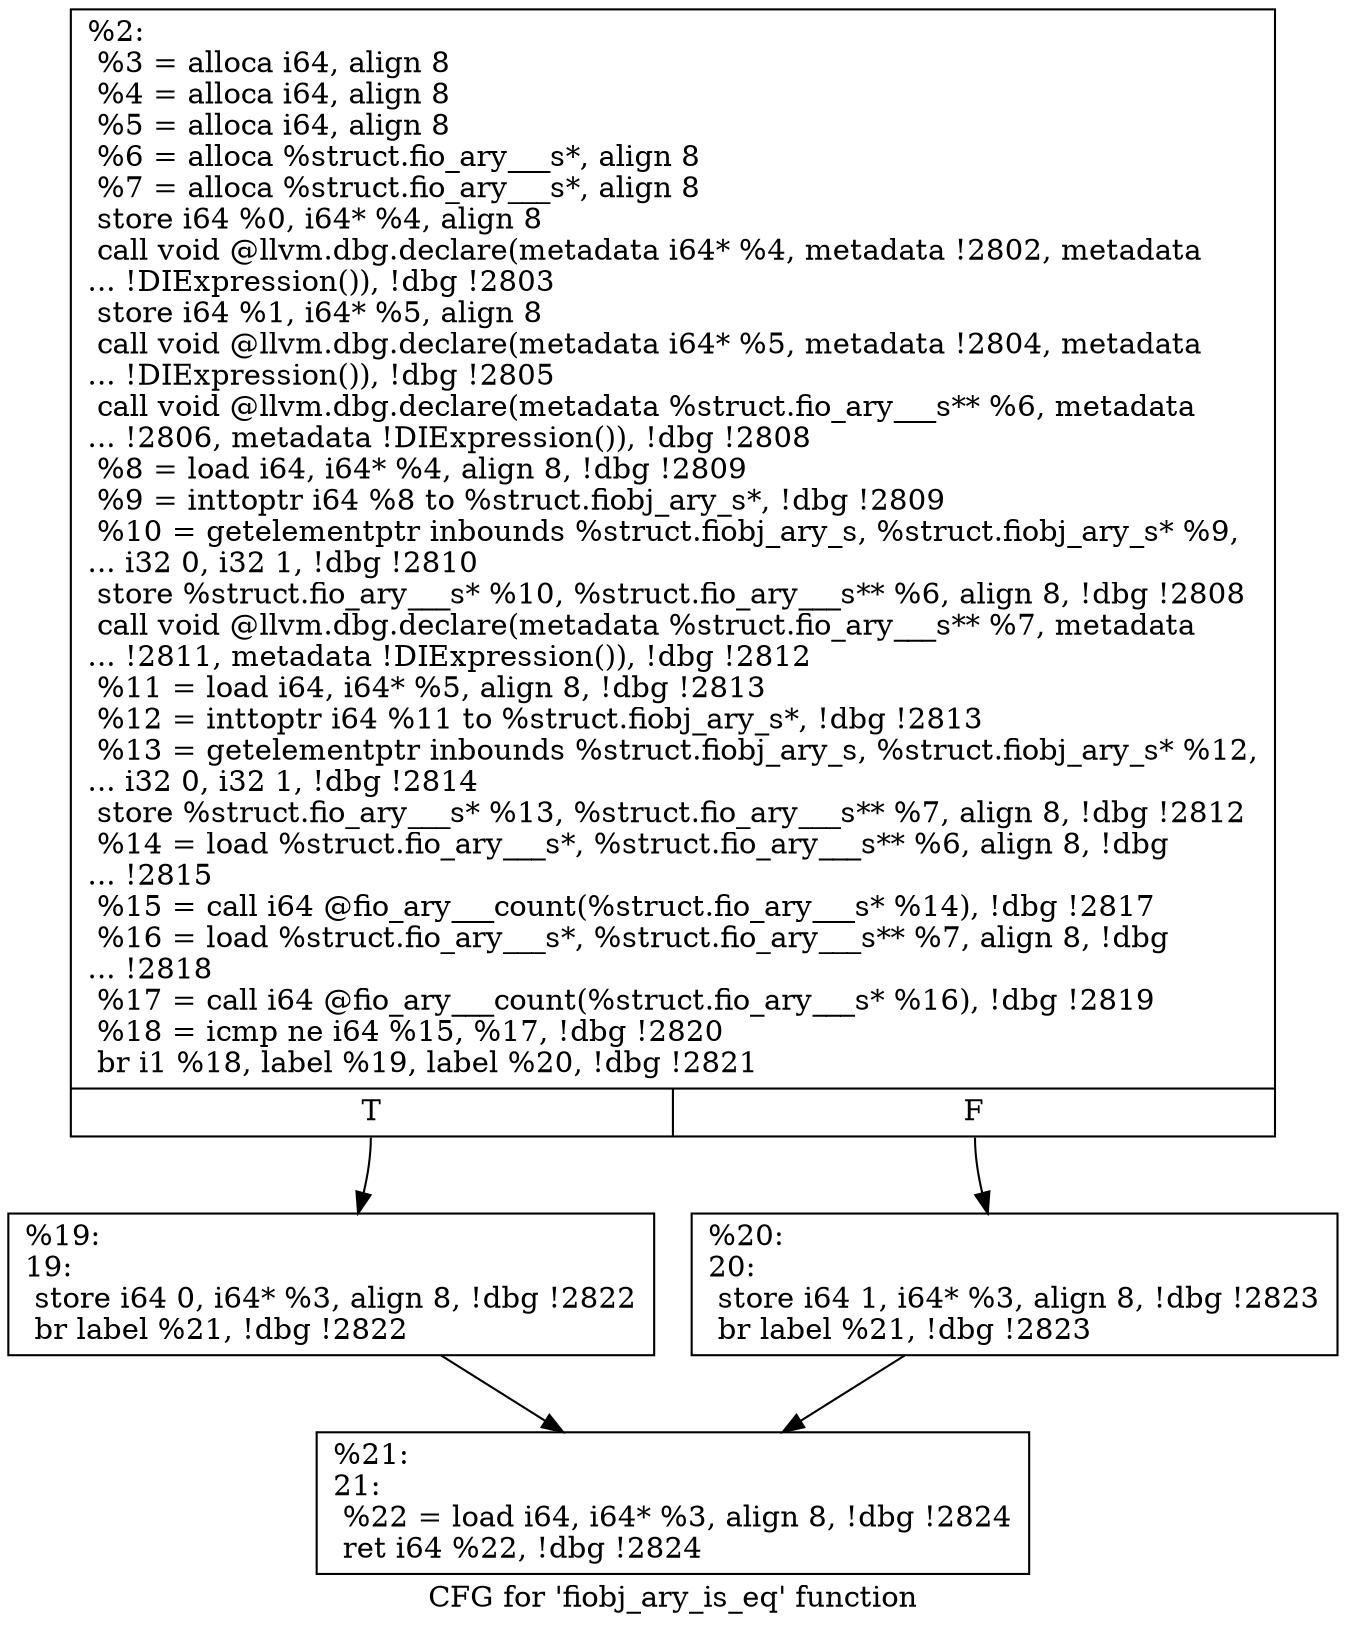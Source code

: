 digraph "CFG for 'fiobj_ary_is_eq' function" {
	label="CFG for 'fiobj_ary_is_eq' function";

	Node0x556851a44a40 [shape=record,label="{%2:\l  %3 = alloca i64, align 8\l  %4 = alloca i64, align 8\l  %5 = alloca i64, align 8\l  %6 = alloca %struct.fio_ary___s*, align 8\l  %7 = alloca %struct.fio_ary___s*, align 8\l  store i64 %0, i64* %4, align 8\l  call void @llvm.dbg.declare(metadata i64* %4, metadata !2802, metadata\l... !DIExpression()), !dbg !2803\l  store i64 %1, i64* %5, align 8\l  call void @llvm.dbg.declare(metadata i64* %5, metadata !2804, metadata\l... !DIExpression()), !dbg !2805\l  call void @llvm.dbg.declare(metadata %struct.fio_ary___s** %6, metadata\l... !2806, metadata !DIExpression()), !dbg !2808\l  %8 = load i64, i64* %4, align 8, !dbg !2809\l  %9 = inttoptr i64 %8 to %struct.fiobj_ary_s*, !dbg !2809\l  %10 = getelementptr inbounds %struct.fiobj_ary_s, %struct.fiobj_ary_s* %9,\l... i32 0, i32 1, !dbg !2810\l  store %struct.fio_ary___s* %10, %struct.fio_ary___s** %6, align 8, !dbg !2808\l  call void @llvm.dbg.declare(metadata %struct.fio_ary___s** %7, metadata\l... !2811, metadata !DIExpression()), !dbg !2812\l  %11 = load i64, i64* %5, align 8, !dbg !2813\l  %12 = inttoptr i64 %11 to %struct.fiobj_ary_s*, !dbg !2813\l  %13 = getelementptr inbounds %struct.fiobj_ary_s, %struct.fiobj_ary_s* %12,\l... i32 0, i32 1, !dbg !2814\l  store %struct.fio_ary___s* %13, %struct.fio_ary___s** %7, align 8, !dbg !2812\l  %14 = load %struct.fio_ary___s*, %struct.fio_ary___s** %6, align 8, !dbg\l... !2815\l  %15 = call i64 @fio_ary___count(%struct.fio_ary___s* %14), !dbg !2817\l  %16 = load %struct.fio_ary___s*, %struct.fio_ary___s** %7, align 8, !dbg\l... !2818\l  %17 = call i64 @fio_ary___count(%struct.fio_ary___s* %16), !dbg !2819\l  %18 = icmp ne i64 %15, %17, !dbg !2820\l  br i1 %18, label %19, label %20, !dbg !2821\l|{<s0>T|<s1>F}}"];
	Node0x556851a44a40:s0 -> Node0x556851a451d0;
	Node0x556851a44a40:s1 -> Node0x556851a45220;
	Node0x556851a451d0 [shape=record,label="{%19:\l19:                                               \l  store i64 0, i64* %3, align 8, !dbg !2822\l  br label %21, !dbg !2822\l}"];
	Node0x556851a451d0 -> Node0x556851a45270;
	Node0x556851a45220 [shape=record,label="{%20:\l20:                                               \l  store i64 1, i64* %3, align 8, !dbg !2823\l  br label %21, !dbg !2823\l}"];
	Node0x556851a45220 -> Node0x556851a45270;
	Node0x556851a45270 [shape=record,label="{%21:\l21:                                               \l  %22 = load i64, i64* %3, align 8, !dbg !2824\l  ret i64 %22, !dbg !2824\l}"];
}
